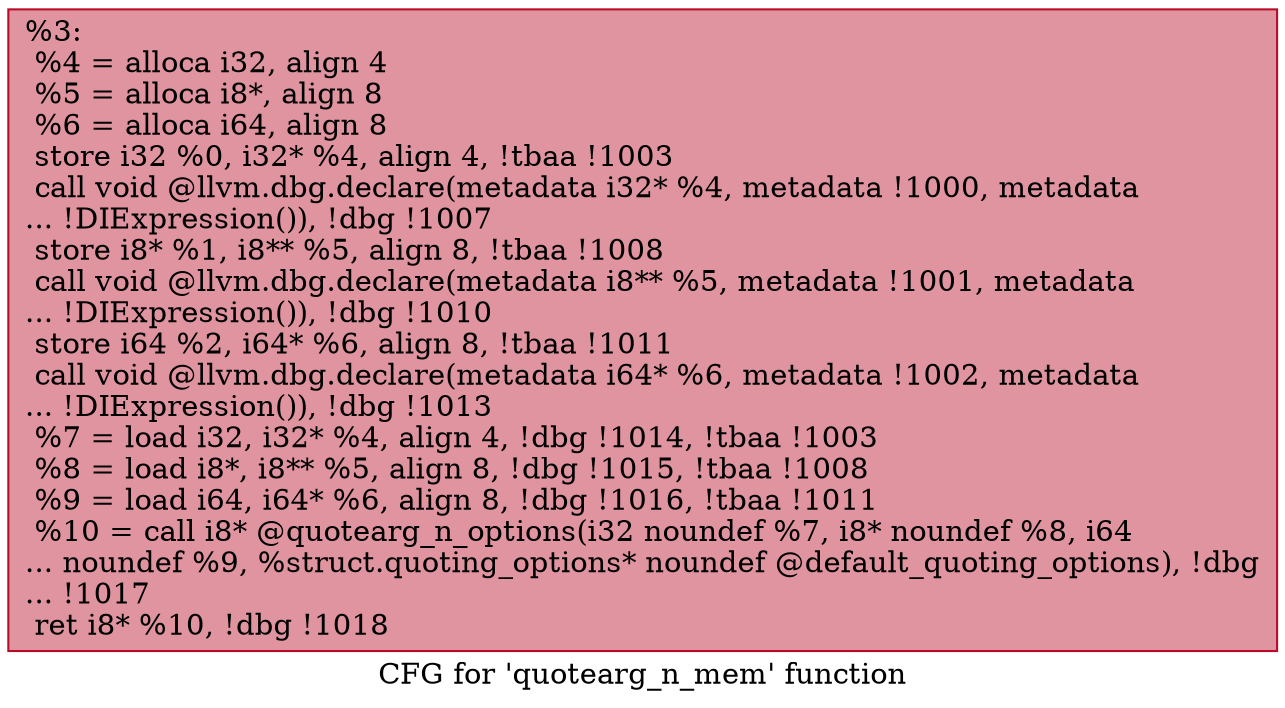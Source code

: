 digraph "CFG for 'quotearg_n_mem' function" {
	label="CFG for 'quotearg_n_mem' function";

	Node0x22fba50 [shape=record,color="#b70d28ff", style=filled, fillcolor="#b70d2870",label="{%3:\l  %4 = alloca i32, align 4\l  %5 = alloca i8*, align 8\l  %6 = alloca i64, align 8\l  store i32 %0, i32* %4, align 4, !tbaa !1003\l  call void @llvm.dbg.declare(metadata i32* %4, metadata !1000, metadata\l... !DIExpression()), !dbg !1007\l  store i8* %1, i8** %5, align 8, !tbaa !1008\l  call void @llvm.dbg.declare(metadata i8** %5, metadata !1001, metadata\l... !DIExpression()), !dbg !1010\l  store i64 %2, i64* %6, align 8, !tbaa !1011\l  call void @llvm.dbg.declare(metadata i64* %6, metadata !1002, metadata\l... !DIExpression()), !dbg !1013\l  %7 = load i32, i32* %4, align 4, !dbg !1014, !tbaa !1003\l  %8 = load i8*, i8** %5, align 8, !dbg !1015, !tbaa !1008\l  %9 = load i64, i64* %6, align 8, !dbg !1016, !tbaa !1011\l  %10 = call i8* @quotearg_n_options(i32 noundef %7, i8* noundef %8, i64\l... noundef %9, %struct.quoting_options* noundef @default_quoting_options), !dbg\l... !1017\l  ret i8* %10, !dbg !1018\l}"];
}
